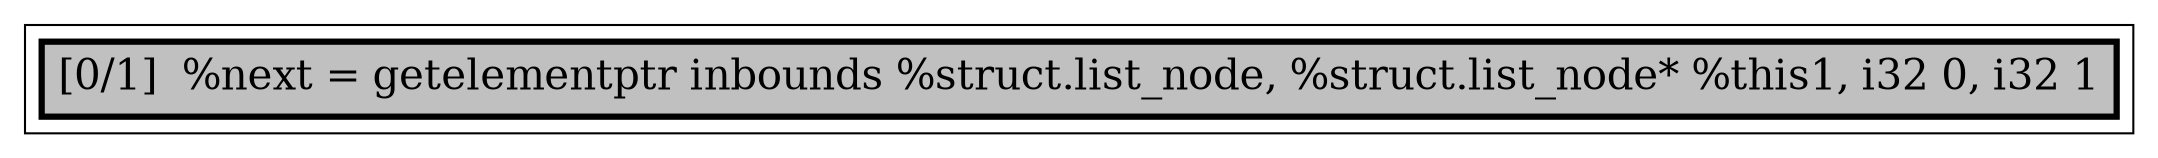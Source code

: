 
digraph G {





subgraph cluster0 {


node474 [penwidth=3.0,fontsize=20,fillcolor=grey,label="[0/1]  %next = getelementptr inbounds %struct.list_node, %struct.list_node* %this1, i32 0, i32 1",shape=rectangle,style=filled ]



}

}
